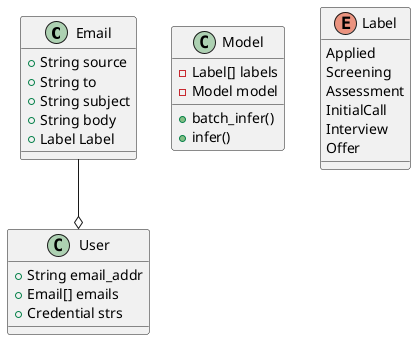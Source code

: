 @startuml class
class Email{
    +String source
    +String to
    +String subject
    +String body
    +Label Label
}

class User{
    +String email_addr
    +Email[] emails
    +Credential strs
}

class Model{
    -Label[] labels
    -Model model
    +batch_infer()  
    +infer()
}

enum Label{
    Applied
    Screening
    Assessment
    InitialCall
    Interview
    Offer
}


Email --o User 

@enduml